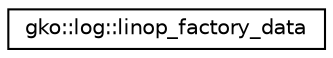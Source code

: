 digraph "Graphical Class Hierarchy"
{
 // INTERACTIVE_SVG=YES
  edge [fontname="Helvetica",fontsize="10",labelfontname="Helvetica",labelfontsize="10"];
  node [fontname="Helvetica",fontsize="10",shape=record];
  rankdir="LR";
  Node1 [label="gko::log::linop_factory_data",height=0.2,width=0.4,color="black", fillcolor="white", style="filled",URL="$structgko_1_1log_1_1linop__factory__data.html",tooltip="Struct representing LinOp factory related data. "];
}
